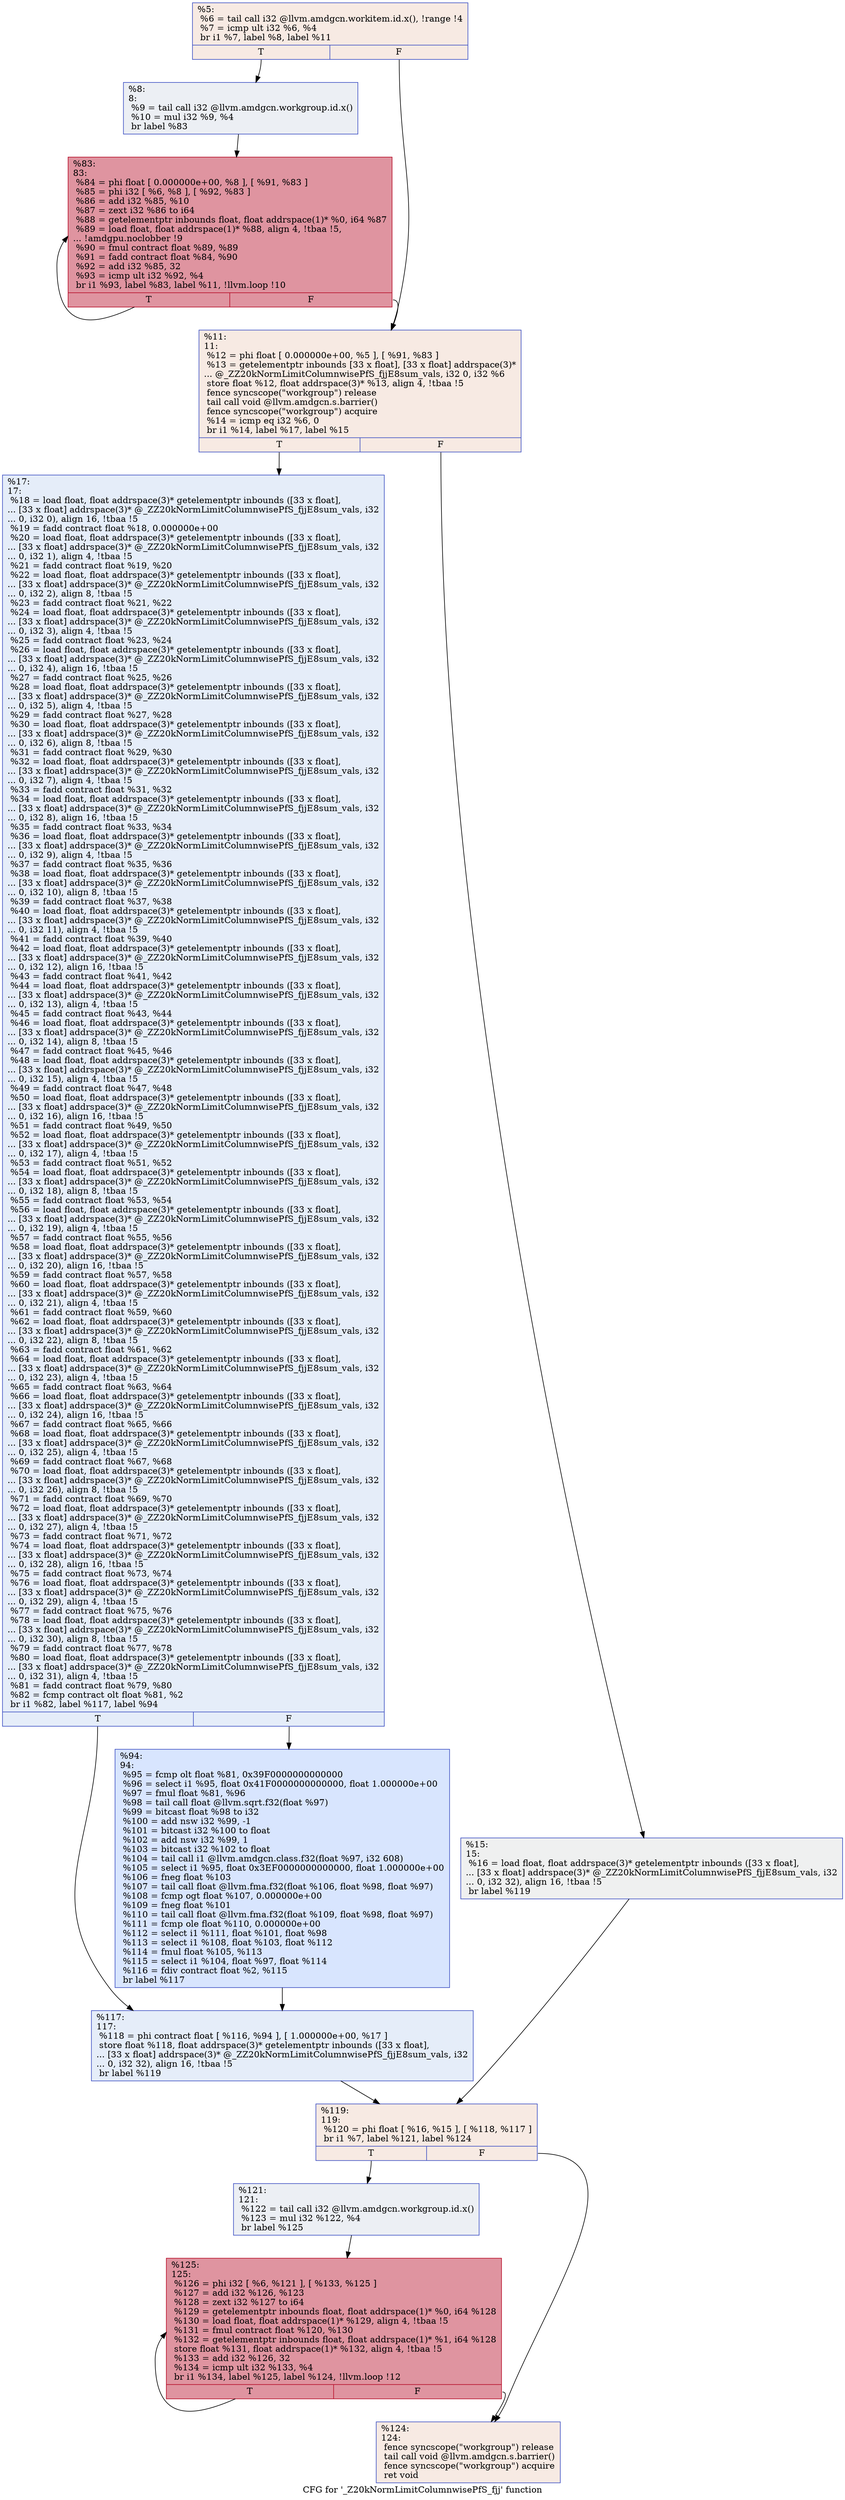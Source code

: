 digraph "CFG for '_Z20kNormLimitColumnwisePfS_fjj' function" {
	label="CFG for '_Z20kNormLimitColumnwisePfS_fjj' function";

	Node0x51916e0 [shape=record,color="#3d50c3ff", style=filled, fillcolor="#eed0c070",label="{%5:\l  %6 = tail call i32 @llvm.amdgcn.workitem.id.x(), !range !4\l  %7 = icmp ult i32 %6, %4\l  br i1 %7, label %8, label %11\l|{<s0>T|<s1>F}}"];
	Node0x51916e0:s0 -> Node0x51924d0;
	Node0x51916e0:s1 -> Node0x5192560;
	Node0x51924d0 [shape=record,color="#3d50c3ff", style=filled, fillcolor="#d4dbe670",label="{%8:\l8:                                                \l  %9 = tail call i32 @llvm.amdgcn.workgroup.id.x()\l  %10 = mul i32 %9, %4\l  br label %83\l}"];
	Node0x51924d0 -> Node0x5192910;
	Node0x5192560 [shape=record,color="#3d50c3ff", style=filled, fillcolor="#eed0c070",label="{%11:\l11:                                               \l  %12 = phi float [ 0.000000e+00, %5 ], [ %91, %83 ]\l  %13 = getelementptr inbounds [33 x float], [33 x float] addrspace(3)*\l... @_ZZ20kNormLimitColumnwisePfS_fjjE8sum_vals, i32 0, i32 %6\l  store float %12, float addrspace(3)* %13, align 4, !tbaa !5\l  fence syncscope(\"workgroup\") release\l  tail call void @llvm.amdgcn.s.barrier()\l  fence syncscope(\"workgroup\") acquire\l  %14 = icmp eq i32 %6, 0\l  br i1 %14, label %17, label %15\l|{<s0>T|<s1>F}}"];
	Node0x5192560:s0 -> Node0x51941d0;
	Node0x5192560:s1 -> Node0x5194260;
	Node0x5194260 [shape=record,color="#3d50c3ff", style=filled, fillcolor="#dbdcde70",label="{%15:\l15:                                               \l  %16 = load float, float addrspace(3)* getelementptr inbounds ([33 x float],\l... [33 x float] addrspace(3)* @_ZZ20kNormLimitColumnwisePfS_fjjE8sum_vals, i32\l... 0, i32 32), align 16, !tbaa !5\l  br label %119\l}"];
	Node0x5194260 -> Node0x51943f0;
	Node0x51941d0 [shape=record,color="#3d50c3ff", style=filled, fillcolor="#c5d6f270",label="{%17:\l17:                                               \l  %18 = load float, float addrspace(3)* getelementptr inbounds ([33 x float],\l... [33 x float] addrspace(3)* @_ZZ20kNormLimitColumnwisePfS_fjjE8sum_vals, i32\l... 0, i32 0), align 16, !tbaa !5\l  %19 = fadd contract float %18, 0.000000e+00\l  %20 = load float, float addrspace(3)* getelementptr inbounds ([33 x float],\l... [33 x float] addrspace(3)* @_ZZ20kNormLimitColumnwisePfS_fjjE8sum_vals, i32\l... 0, i32 1), align 4, !tbaa !5\l  %21 = fadd contract float %19, %20\l  %22 = load float, float addrspace(3)* getelementptr inbounds ([33 x float],\l... [33 x float] addrspace(3)* @_ZZ20kNormLimitColumnwisePfS_fjjE8sum_vals, i32\l... 0, i32 2), align 8, !tbaa !5\l  %23 = fadd contract float %21, %22\l  %24 = load float, float addrspace(3)* getelementptr inbounds ([33 x float],\l... [33 x float] addrspace(3)* @_ZZ20kNormLimitColumnwisePfS_fjjE8sum_vals, i32\l... 0, i32 3), align 4, !tbaa !5\l  %25 = fadd contract float %23, %24\l  %26 = load float, float addrspace(3)* getelementptr inbounds ([33 x float],\l... [33 x float] addrspace(3)* @_ZZ20kNormLimitColumnwisePfS_fjjE8sum_vals, i32\l... 0, i32 4), align 16, !tbaa !5\l  %27 = fadd contract float %25, %26\l  %28 = load float, float addrspace(3)* getelementptr inbounds ([33 x float],\l... [33 x float] addrspace(3)* @_ZZ20kNormLimitColumnwisePfS_fjjE8sum_vals, i32\l... 0, i32 5), align 4, !tbaa !5\l  %29 = fadd contract float %27, %28\l  %30 = load float, float addrspace(3)* getelementptr inbounds ([33 x float],\l... [33 x float] addrspace(3)* @_ZZ20kNormLimitColumnwisePfS_fjjE8sum_vals, i32\l... 0, i32 6), align 8, !tbaa !5\l  %31 = fadd contract float %29, %30\l  %32 = load float, float addrspace(3)* getelementptr inbounds ([33 x float],\l... [33 x float] addrspace(3)* @_ZZ20kNormLimitColumnwisePfS_fjjE8sum_vals, i32\l... 0, i32 7), align 4, !tbaa !5\l  %33 = fadd contract float %31, %32\l  %34 = load float, float addrspace(3)* getelementptr inbounds ([33 x float],\l... [33 x float] addrspace(3)* @_ZZ20kNormLimitColumnwisePfS_fjjE8sum_vals, i32\l... 0, i32 8), align 16, !tbaa !5\l  %35 = fadd contract float %33, %34\l  %36 = load float, float addrspace(3)* getelementptr inbounds ([33 x float],\l... [33 x float] addrspace(3)* @_ZZ20kNormLimitColumnwisePfS_fjjE8sum_vals, i32\l... 0, i32 9), align 4, !tbaa !5\l  %37 = fadd contract float %35, %36\l  %38 = load float, float addrspace(3)* getelementptr inbounds ([33 x float],\l... [33 x float] addrspace(3)* @_ZZ20kNormLimitColumnwisePfS_fjjE8sum_vals, i32\l... 0, i32 10), align 8, !tbaa !5\l  %39 = fadd contract float %37, %38\l  %40 = load float, float addrspace(3)* getelementptr inbounds ([33 x float],\l... [33 x float] addrspace(3)* @_ZZ20kNormLimitColumnwisePfS_fjjE8sum_vals, i32\l... 0, i32 11), align 4, !tbaa !5\l  %41 = fadd contract float %39, %40\l  %42 = load float, float addrspace(3)* getelementptr inbounds ([33 x float],\l... [33 x float] addrspace(3)* @_ZZ20kNormLimitColumnwisePfS_fjjE8sum_vals, i32\l... 0, i32 12), align 16, !tbaa !5\l  %43 = fadd contract float %41, %42\l  %44 = load float, float addrspace(3)* getelementptr inbounds ([33 x float],\l... [33 x float] addrspace(3)* @_ZZ20kNormLimitColumnwisePfS_fjjE8sum_vals, i32\l... 0, i32 13), align 4, !tbaa !5\l  %45 = fadd contract float %43, %44\l  %46 = load float, float addrspace(3)* getelementptr inbounds ([33 x float],\l... [33 x float] addrspace(3)* @_ZZ20kNormLimitColumnwisePfS_fjjE8sum_vals, i32\l... 0, i32 14), align 8, !tbaa !5\l  %47 = fadd contract float %45, %46\l  %48 = load float, float addrspace(3)* getelementptr inbounds ([33 x float],\l... [33 x float] addrspace(3)* @_ZZ20kNormLimitColumnwisePfS_fjjE8sum_vals, i32\l... 0, i32 15), align 4, !tbaa !5\l  %49 = fadd contract float %47, %48\l  %50 = load float, float addrspace(3)* getelementptr inbounds ([33 x float],\l... [33 x float] addrspace(3)* @_ZZ20kNormLimitColumnwisePfS_fjjE8sum_vals, i32\l... 0, i32 16), align 16, !tbaa !5\l  %51 = fadd contract float %49, %50\l  %52 = load float, float addrspace(3)* getelementptr inbounds ([33 x float],\l... [33 x float] addrspace(3)* @_ZZ20kNormLimitColumnwisePfS_fjjE8sum_vals, i32\l... 0, i32 17), align 4, !tbaa !5\l  %53 = fadd contract float %51, %52\l  %54 = load float, float addrspace(3)* getelementptr inbounds ([33 x float],\l... [33 x float] addrspace(3)* @_ZZ20kNormLimitColumnwisePfS_fjjE8sum_vals, i32\l... 0, i32 18), align 8, !tbaa !5\l  %55 = fadd contract float %53, %54\l  %56 = load float, float addrspace(3)* getelementptr inbounds ([33 x float],\l... [33 x float] addrspace(3)* @_ZZ20kNormLimitColumnwisePfS_fjjE8sum_vals, i32\l... 0, i32 19), align 4, !tbaa !5\l  %57 = fadd contract float %55, %56\l  %58 = load float, float addrspace(3)* getelementptr inbounds ([33 x float],\l... [33 x float] addrspace(3)* @_ZZ20kNormLimitColumnwisePfS_fjjE8sum_vals, i32\l... 0, i32 20), align 16, !tbaa !5\l  %59 = fadd contract float %57, %58\l  %60 = load float, float addrspace(3)* getelementptr inbounds ([33 x float],\l... [33 x float] addrspace(3)* @_ZZ20kNormLimitColumnwisePfS_fjjE8sum_vals, i32\l... 0, i32 21), align 4, !tbaa !5\l  %61 = fadd contract float %59, %60\l  %62 = load float, float addrspace(3)* getelementptr inbounds ([33 x float],\l... [33 x float] addrspace(3)* @_ZZ20kNormLimitColumnwisePfS_fjjE8sum_vals, i32\l... 0, i32 22), align 8, !tbaa !5\l  %63 = fadd contract float %61, %62\l  %64 = load float, float addrspace(3)* getelementptr inbounds ([33 x float],\l... [33 x float] addrspace(3)* @_ZZ20kNormLimitColumnwisePfS_fjjE8sum_vals, i32\l... 0, i32 23), align 4, !tbaa !5\l  %65 = fadd contract float %63, %64\l  %66 = load float, float addrspace(3)* getelementptr inbounds ([33 x float],\l... [33 x float] addrspace(3)* @_ZZ20kNormLimitColumnwisePfS_fjjE8sum_vals, i32\l... 0, i32 24), align 16, !tbaa !5\l  %67 = fadd contract float %65, %66\l  %68 = load float, float addrspace(3)* getelementptr inbounds ([33 x float],\l... [33 x float] addrspace(3)* @_ZZ20kNormLimitColumnwisePfS_fjjE8sum_vals, i32\l... 0, i32 25), align 4, !tbaa !5\l  %69 = fadd contract float %67, %68\l  %70 = load float, float addrspace(3)* getelementptr inbounds ([33 x float],\l... [33 x float] addrspace(3)* @_ZZ20kNormLimitColumnwisePfS_fjjE8sum_vals, i32\l... 0, i32 26), align 8, !tbaa !5\l  %71 = fadd contract float %69, %70\l  %72 = load float, float addrspace(3)* getelementptr inbounds ([33 x float],\l... [33 x float] addrspace(3)* @_ZZ20kNormLimitColumnwisePfS_fjjE8sum_vals, i32\l... 0, i32 27), align 4, !tbaa !5\l  %73 = fadd contract float %71, %72\l  %74 = load float, float addrspace(3)* getelementptr inbounds ([33 x float],\l... [33 x float] addrspace(3)* @_ZZ20kNormLimitColumnwisePfS_fjjE8sum_vals, i32\l... 0, i32 28), align 16, !tbaa !5\l  %75 = fadd contract float %73, %74\l  %76 = load float, float addrspace(3)* getelementptr inbounds ([33 x float],\l... [33 x float] addrspace(3)* @_ZZ20kNormLimitColumnwisePfS_fjjE8sum_vals, i32\l... 0, i32 29), align 4, !tbaa !5\l  %77 = fadd contract float %75, %76\l  %78 = load float, float addrspace(3)* getelementptr inbounds ([33 x float],\l... [33 x float] addrspace(3)* @_ZZ20kNormLimitColumnwisePfS_fjjE8sum_vals, i32\l... 0, i32 30), align 8, !tbaa !5\l  %79 = fadd contract float %77, %78\l  %80 = load float, float addrspace(3)* getelementptr inbounds ([33 x float],\l... [33 x float] addrspace(3)* @_ZZ20kNormLimitColumnwisePfS_fjjE8sum_vals, i32\l... 0, i32 31), align 4, !tbaa !5\l  %81 = fadd contract float %79, %80\l  %82 = fcmp contract olt float %81, %2\l  br i1 %82, label %117, label %94\l|{<s0>T|<s1>F}}"];
	Node0x51941d0:s0 -> Node0x5194e70;
	Node0x51941d0:s1 -> Node0x5198a50;
	Node0x5192910 [shape=record,color="#b70d28ff", style=filled, fillcolor="#b70d2870",label="{%83:\l83:                                               \l  %84 = phi float [ 0.000000e+00, %8 ], [ %91, %83 ]\l  %85 = phi i32 [ %6, %8 ], [ %92, %83 ]\l  %86 = add i32 %85, %10\l  %87 = zext i32 %86 to i64\l  %88 = getelementptr inbounds float, float addrspace(1)* %0, i64 %87\l  %89 = load float, float addrspace(1)* %88, align 4, !tbaa !5,\l... !amdgpu.noclobber !9\l  %90 = fmul contract float %89, %89\l  %91 = fadd contract float %84, %90\l  %92 = add i32 %85, 32\l  %93 = icmp ult i32 %92, %4\l  br i1 %93, label %83, label %11, !llvm.loop !10\l|{<s0>T|<s1>F}}"];
	Node0x5192910:s0 -> Node0x5192910;
	Node0x5192910:s1 -> Node0x5192560;
	Node0x5198a50 [shape=record,color="#3d50c3ff", style=filled, fillcolor="#a7c5fe70",label="{%94:\l94:                                               \l  %95 = fcmp olt float %81, 0x39F0000000000000\l  %96 = select i1 %95, float 0x41F0000000000000, float 1.000000e+00\l  %97 = fmul float %81, %96\l  %98 = tail call float @llvm.sqrt.f32(float %97)\l  %99 = bitcast float %98 to i32\l  %100 = add nsw i32 %99, -1\l  %101 = bitcast i32 %100 to float\l  %102 = add nsw i32 %99, 1\l  %103 = bitcast i32 %102 to float\l  %104 = tail call i1 @llvm.amdgcn.class.f32(float %97, i32 608)\l  %105 = select i1 %95, float 0x3EF0000000000000, float 1.000000e+00\l  %106 = fneg float %103\l  %107 = tail call float @llvm.fma.f32(float %106, float %98, float %97)\l  %108 = fcmp ogt float %107, 0.000000e+00\l  %109 = fneg float %101\l  %110 = tail call float @llvm.fma.f32(float %109, float %98, float %97)\l  %111 = fcmp ole float %110, 0.000000e+00\l  %112 = select i1 %111, float %101, float %98\l  %113 = select i1 %108, float %103, float %112\l  %114 = fmul float %105, %113\l  %115 = select i1 %104, float %97, float %114\l  %116 = fdiv contract float %2, %115\l  br label %117\l}"];
	Node0x5198a50 -> Node0x5194e70;
	Node0x5194e70 [shape=record,color="#3d50c3ff", style=filled, fillcolor="#c5d6f270",label="{%117:\l117:                                              \l  %118 = phi contract float [ %116, %94 ], [ 1.000000e+00, %17 ]\l  store float %118, float addrspace(3)* getelementptr inbounds ([33 x float],\l... [33 x float] addrspace(3)* @_ZZ20kNormLimitColumnwisePfS_fjjE8sum_vals, i32\l... 0, i32 32), align 16, !tbaa !5\l  br label %119\l}"];
	Node0x5194e70 -> Node0x51943f0;
	Node0x51943f0 [shape=record,color="#3d50c3ff", style=filled, fillcolor="#eed0c070",label="{%119:\l119:                                              \l  %120 = phi float [ %16, %15 ], [ %118, %117 ]\l  br i1 %7, label %121, label %124\l|{<s0>T|<s1>F}}"];
	Node0x51943f0:s0 -> Node0x519aa90;
	Node0x51943f0:s1 -> Node0x519aae0;
	Node0x519aa90 [shape=record,color="#3d50c3ff", style=filled, fillcolor="#d4dbe670",label="{%121:\l121:                                              \l  %122 = tail call i32 @llvm.amdgcn.workgroup.id.x()\l  %123 = mul i32 %122, %4\l  br label %125\l}"];
	Node0x519aa90 -> Node0x519ad40;
	Node0x519aae0 [shape=record,color="#3d50c3ff", style=filled, fillcolor="#eed0c070",label="{%124:\l124:                                              \l  fence syncscope(\"workgroup\") release\l  tail call void @llvm.amdgcn.s.barrier()\l  fence syncscope(\"workgroup\") acquire\l  ret void\l}"];
	Node0x519ad40 [shape=record,color="#b70d28ff", style=filled, fillcolor="#b70d2870",label="{%125:\l125:                                              \l  %126 = phi i32 [ %6, %121 ], [ %133, %125 ]\l  %127 = add i32 %126, %123\l  %128 = zext i32 %127 to i64\l  %129 = getelementptr inbounds float, float addrspace(1)* %0, i64 %128\l  %130 = load float, float addrspace(1)* %129, align 4, !tbaa !5\l  %131 = fmul contract float %120, %130\l  %132 = getelementptr inbounds float, float addrspace(1)* %1, i64 %128\l  store float %131, float addrspace(1)* %132, align 4, !tbaa !5\l  %133 = add i32 %126, 32\l  %134 = icmp ult i32 %133, %4\l  br i1 %134, label %125, label %124, !llvm.loop !12\l|{<s0>T|<s1>F}}"];
	Node0x519ad40:s0 -> Node0x519ad40;
	Node0x519ad40:s1 -> Node0x519aae0;
}

